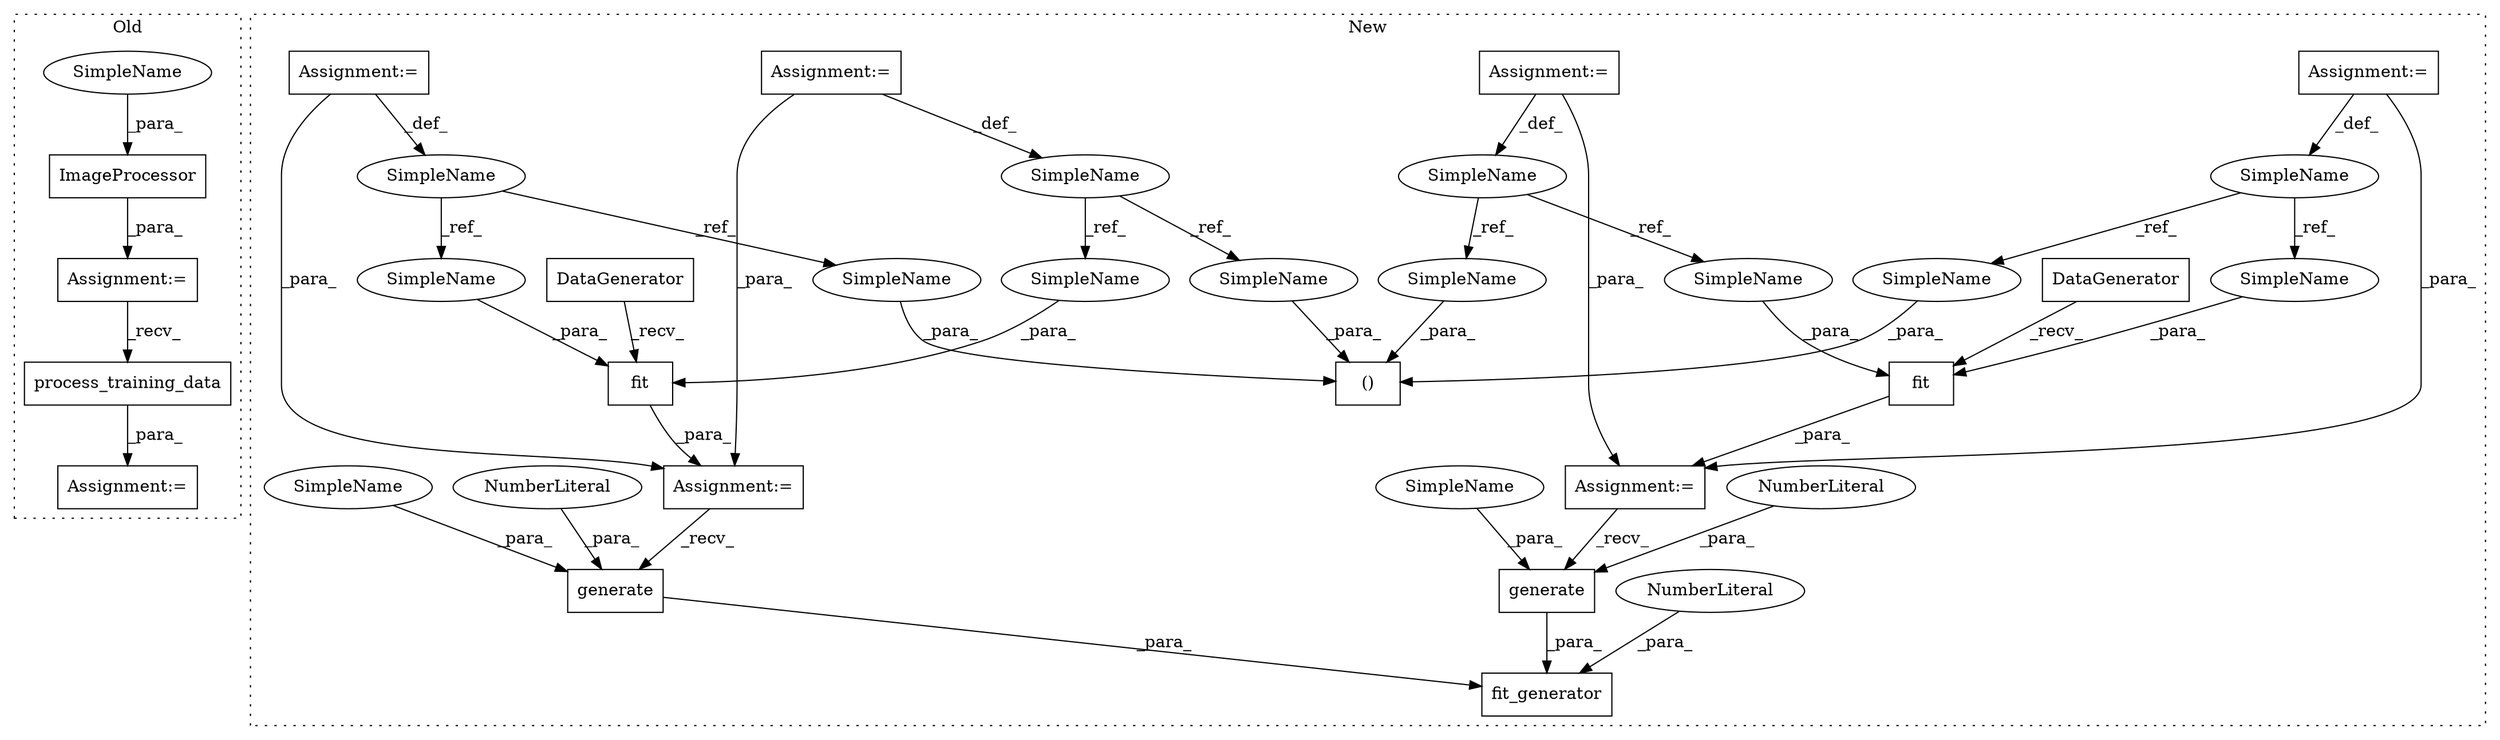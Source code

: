 digraph G {
subgraph cluster0 {
1 [label="process_training_data" a="32" s="1329" l="23" shape="box"];
3 [label="Assignment:=" a="7" s="1381,1457" l="53,2" shape="box"];
12 [label="ImageProcessor" a="32" s="1252,1295" l="15,1" shape="box"];
19 [label="Assignment:=" a="7" s="1251" l="1" shape="box"];
34 [label="SimpleName" a="42" s="1278" l="17" shape="ellipse"];
label = "Old";
style="dotted";
}
subgraph cluster1 {
2 [label="()" a="106" s="1282" l="65" shape="box"];
4 [label="SimpleName" a="42" s="560" l="7" shape="ellipse"];
5 [label="fit" a="32" s="1443,1462" l="4,1" shape="box"];
6 [label="SimpleName" a="42" s="279" l="7" shape="ellipse"];
7 [label="SimpleName" a="42" s="462" l="6" shape="ellipse"];
8 [label="fit" a="32" s="1494,1511" l="4,1" shape="box"];
9 [label="SimpleName" a="42" s="263" l="6" shape="ellipse"];
10 [label="fit_generator" a="32" s="1621,1716" l="14,1" shape="box"];
11 [label="NumberLiteral" a="34" s="1714" l="2" shape="ellipse"];
13 [label="DataGenerator" a="32" s="1478" l="15" shape="box"];
14 [label="generate" a="32" s="1645,1673" l="9,1" shape="box"];
15 [label="NumberLiteral" a="34" s="1672" l="1" shape="ellipse"];
16 [label="generate" a="32" s="1684,1712" l="9,1" shape="box"];
17 [label="NumberLiteral" a="34" s="1711" l="1" shape="ellipse"];
18 [label="DataGenerator" a="32" s="1427" l="15" shape="box"];
20 [label="Assignment:=" a="7" s="560" l="7" shape="box"];
21 [label="Assignment:=" a="7" s="1477" l="1" shape="box"];
22 [label="Assignment:=" a="7" s="279" l="7" shape="box"];
23 [label="Assignment:=" a="7" s="462" l="6" shape="box"];
24 [label="Assignment:=" a="7" s="263" l="6" shape="box"];
25 [label="Assignment:=" a="7" s="1426" l="1" shape="box"];
26 [label="SimpleName" a="42" s="1321" l="7" shape="ellipse"];
27 [label="SimpleName" a="42" s="1455" l="7" shape="ellipse"];
28 [label="SimpleName" a="42" s="1341" l="6" shape="ellipse"];
29 [label="SimpleName" a="42" s="1505" l="6" shape="ellipse"];
30 [label="SimpleName" a="42" s="1302" l="6" shape="ellipse"];
31 [label="SimpleName" a="42" s="1498" l="6" shape="ellipse"];
32 [label="SimpleName" a="42" s="1282" l="7" shape="ellipse"];
33 [label="SimpleName" a="42" s="1447" l="7" shape="ellipse"];
35 [label="SimpleName" a="42" s="1654" l="17" shape="ellipse"];
36 [label="SimpleName" a="42" s="1693" l="17" shape="ellipse"];
label = "New";
style="dotted";
}
1 -> 3 [label="_para_"];
4 -> 32 [label="_ref_"];
4 -> 33 [label="_ref_"];
5 -> 25 [label="_para_"];
6 -> 27 [label="_ref_"];
6 -> 26 [label="_ref_"];
7 -> 29 [label="_ref_"];
7 -> 28 [label="_ref_"];
8 -> 21 [label="_para_"];
9 -> 31 [label="_ref_"];
9 -> 30 [label="_ref_"];
11 -> 10 [label="_para_"];
12 -> 19 [label="_para_"];
13 -> 8 [label="_recv_"];
14 -> 10 [label="_para_"];
15 -> 14 [label="_para_"];
16 -> 10 [label="_para_"];
17 -> 16 [label="_para_"];
18 -> 5 [label="_recv_"];
19 -> 1 [label="_recv_"];
20 -> 4 [label="_def_"];
20 -> 25 [label="_para_"];
21 -> 16 [label="_recv_"];
22 -> 6 [label="_def_"];
22 -> 25 [label="_para_"];
23 -> 7 [label="_def_"];
23 -> 21 [label="_para_"];
24 -> 21 [label="_para_"];
24 -> 9 [label="_def_"];
25 -> 14 [label="_recv_"];
26 -> 2 [label="_para_"];
27 -> 5 [label="_para_"];
28 -> 2 [label="_para_"];
29 -> 8 [label="_para_"];
30 -> 2 [label="_para_"];
31 -> 8 [label="_para_"];
32 -> 2 [label="_para_"];
33 -> 5 [label="_para_"];
34 -> 12 [label="_para_"];
35 -> 14 [label="_para_"];
36 -> 16 [label="_para_"];
}